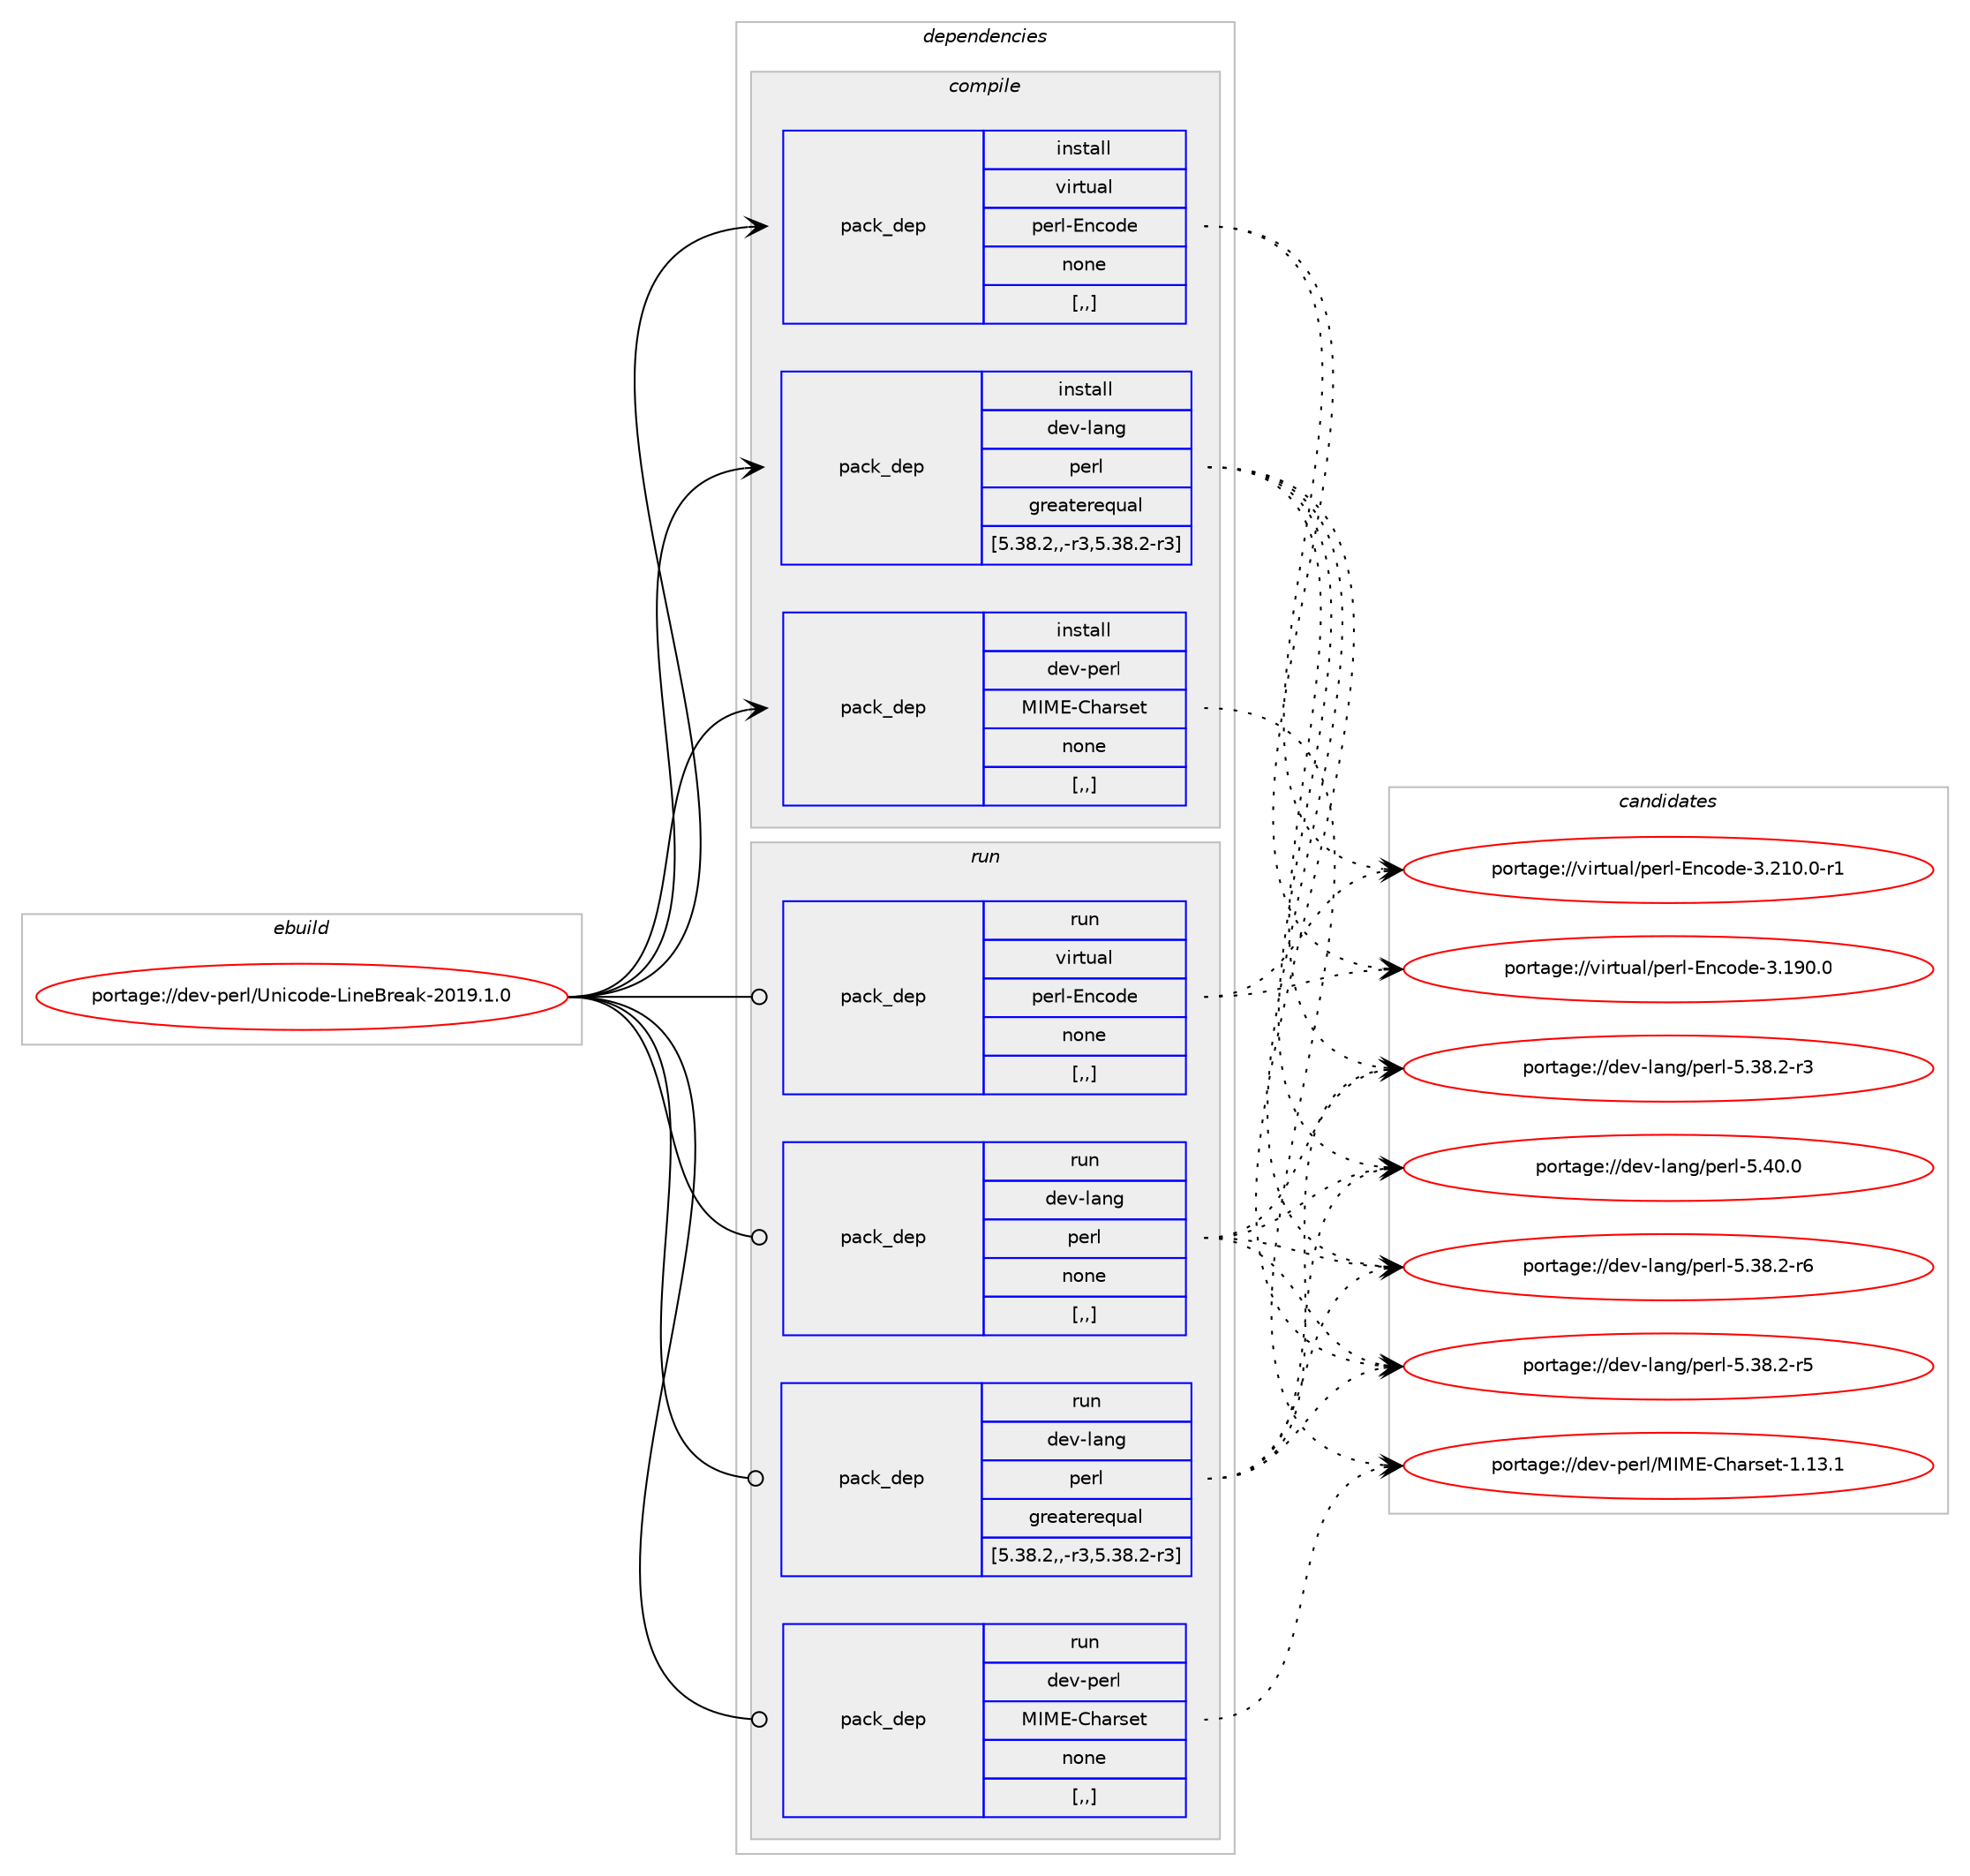 digraph prolog {

# *************
# Graph options
# *************

newrank=true;
concentrate=true;
compound=true;
graph [rankdir=LR,fontname=Helvetica,fontsize=10,ranksep=1.5];#, ranksep=2.5, nodesep=0.2];
edge  [arrowhead=vee];
node  [fontname=Helvetica,fontsize=10];

# **********
# The ebuild
# **********

subgraph cluster_leftcol {
color=gray;
rank=same;
label=<<i>ebuild</i>>;
id [label="portage://dev-perl/Unicode-LineBreak-2019.1.0", color=red, width=4, href="../dev-perl/Unicode-LineBreak-2019.1.0.svg"];
}

# ****************
# The dependencies
# ****************

subgraph cluster_midcol {
color=gray;
label=<<i>dependencies</i>>;
subgraph cluster_compile {
fillcolor="#eeeeee";
style=filled;
label=<<i>compile</i>>;
subgraph pack106526 {
dependency137540 [label=<<TABLE BORDER="0" CELLBORDER="1" CELLSPACING="0" CELLPADDING="4" WIDTH="220"><TR><TD ROWSPAN="6" CELLPADDING="30">pack_dep</TD></TR><TR><TD WIDTH="110">install</TD></TR><TR><TD>dev-lang</TD></TR><TR><TD>perl</TD></TR><TR><TD>greaterequal</TD></TR><TR><TD>[5.38.2,,-r3,5.38.2-r3]</TD></TR></TABLE>>, shape=none, color=blue];
}
id:e -> dependency137540:w [weight=20,style="solid",arrowhead="vee"];
subgraph pack106527 {
dependency137541 [label=<<TABLE BORDER="0" CELLBORDER="1" CELLSPACING="0" CELLPADDING="4" WIDTH="220"><TR><TD ROWSPAN="6" CELLPADDING="30">pack_dep</TD></TR><TR><TD WIDTH="110">install</TD></TR><TR><TD>dev-perl</TD></TR><TR><TD>MIME-Charset</TD></TR><TR><TD>none</TD></TR><TR><TD>[,,]</TD></TR></TABLE>>, shape=none, color=blue];
}
id:e -> dependency137541:w [weight=20,style="solid",arrowhead="vee"];
subgraph pack106528 {
dependency137542 [label=<<TABLE BORDER="0" CELLBORDER="1" CELLSPACING="0" CELLPADDING="4" WIDTH="220"><TR><TD ROWSPAN="6" CELLPADDING="30">pack_dep</TD></TR><TR><TD WIDTH="110">install</TD></TR><TR><TD>virtual</TD></TR><TR><TD>perl-Encode</TD></TR><TR><TD>none</TD></TR><TR><TD>[,,]</TD></TR></TABLE>>, shape=none, color=blue];
}
id:e -> dependency137542:w [weight=20,style="solid",arrowhead="vee"];
}
subgraph cluster_compileandrun {
fillcolor="#eeeeee";
style=filled;
label=<<i>compile and run</i>>;
}
subgraph cluster_run {
fillcolor="#eeeeee";
style=filled;
label=<<i>run</i>>;
subgraph pack106529 {
dependency137543 [label=<<TABLE BORDER="0" CELLBORDER="1" CELLSPACING="0" CELLPADDING="4" WIDTH="220"><TR><TD ROWSPAN="6" CELLPADDING="30">pack_dep</TD></TR><TR><TD WIDTH="110">run</TD></TR><TR><TD>dev-lang</TD></TR><TR><TD>perl</TD></TR><TR><TD>greaterequal</TD></TR><TR><TD>[5.38.2,,-r3,5.38.2-r3]</TD></TR></TABLE>>, shape=none, color=blue];
}
id:e -> dependency137543:w [weight=20,style="solid",arrowhead="odot"];
subgraph pack106530 {
dependency137544 [label=<<TABLE BORDER="0" CELLBORDER="1" CELLSPACING="0" CELLPADDING="4" WIDTH="220"><TR><TD ROWSPAN="6" CELLPADDING="30">pack_dep</TD></TR><TR><TD WIDTH="110">run</TD></TR><TR><TD>dev-lang</TD></TR><TR><TD>perl</TD></TR><TR><TD>none</TD></TR><TR><TD>[,,]</TD></TR></TABLE>>, shape=none, color=blue];
}
id:e -> dependency137544:w [weight=20,style="solid",arrowhead="odot"];
subgraph pack106531 {
dependency137545 [label=<<TABLE BORDER="0" CELLBORDER="1" CELLSPACING="0" CELLPADDING="4" WIDTH="220"><TR><TD ROWSPAN="6" CELLPADDING="30">pack_dep</TD></TR><TR><TD WIDTH="110">run</TD></TR><TR><TD>dev-perl</TD></TR><TR><TD>MIME-Charset</TD></TR><TR><TD>none</TD></TR><TR><TD>[,,]</TD></TR></TABLE>>, shape=none, color=blue];
}
id:e -> dependency137545:w [weight=20,style="solid",arrowhead="odot"];
subgraph pack106532 {
dependency137546 [label=<<TABLE BORDER="0" CELLBORDER="1" CELLSPACING="0" CELLPADDING="4" WIDTH="220"><TR><TD ROWSPAN="6" CELLPADDING="30">pack_dep</TD></TR><TR><TD WIDTH="110">run</TD></TR><TR><TD>virtual</TD></TR><TR><TD>perl-Encode</TD></TR><TR><TD>none</TD></TR><TR><TD>[,,]</TD></TR></TABLE>>, shape=none, color=blue];
}
id:e -> dependency137546:w [weight=20,style="solid",arrowhead="odot"];
}
}

# **************
# The candidates
# **************

subgraph cluster_choices {
rank=same;
color=gray;
label=<<i>candidates</i>>;

subgraph choice106526 {
color=black;
nodesep=1;
choice10010111845108971101034711210111410845534652484648 [label="portage://dev-lang/perl-5.40.0", color=red, width=4,href="../dev-lang/perl-5.40.0.svg"];
choice100101118451089711010347112101114108455346515646504511454 [label="portage://dev-lang/perl-5.38.2-r6", color=red, width=4,href="../dev-lang/perl-5.38.2-r6.svg"];
choice100101118451089711010347112101114108455346515646504511453 [label="portage://dev-lang/perl-5.38.2-r5", color=red, width=4,href="../dev-lang/perl-5.38.2-r5.svg"];
choice100101118451089711010347112101114108455346515646504511451 [label="portage://dev-lang/perl-5.38.2-r3", color=red, width=4,href="../dev-lang/perl-5.38.2-r3.svg"];
dependency137540:e -> choice10010111845108971101034711210111410845534652484648:w [style=dotted,weight="100"];
dependency137540:e -> choice100101118451089711010347112101114108455346515646504511454:w [style=dotted,weight="100"];
dependency137540:e -> choice100101118451089711010347112101114108455346515646504511453:w [style=dotted,weight="100"];
dependency137540:e -> choice100101118451089711010347112101114108455346515646504511451:w [style=dotted,weight="100"];
}
subgraph choice106527 {
color=black;
nodesep=1;
choice10010111845112101114108477773776945671049711411510111645494649514649 [label="portage://dev-perl/MIME-Charset-1.13.1", color=red, width=4,href="../dev-perl/MIME-Charset-1.13.1.svg"];
dependency137541:e -> choice10010111845112101114108477773776945671049711411510111645494649514649:w [style=dotted,weight="100"];
}
subgraph choice106528 {
color=black;
nodesep=1;
choice118105114116117971084711210111410845691109911110010145514650494846484511449 [label="portage://virtual/perl-Encode-3.210.0-r1", color=red, width=4,href="../virtual/perl-Encode-3.210.0-r1.svg"];
choice11810511411611797108471121011141084569110991111001014551464957484648 [label="portage://virtual/perl-Encode-3.190.0", color=red, width=4,href="../virtual/perl-Encode-3.190.0.svg"];
dependency137542:e -> choice118105114116117971084711210111410845691109911110010145514650494846484511449:w [style=dotted,weight="100"];
dependency137542:e -> choice11810511411611797108471121011141084569110991111001014551464957484648:w [style=dotted,weight="100"];
}
subgraph choice106529 {
color=black;
nodesep=1;
choice10010111845108971101034711210111410845534652484648 [label="portage://dev-lang/perl-5.40.0", color=red, width=4,href="../dev-lang/perl-5.40.0.svg"];
choice100101118451089711010347112101114108455346515646504511454 [label="portage://dev-lang/perl-5.38.2-r6", color=red, width=4,href="../dev-lang/perl-5.38.2-r6.svg"];
choice100101118451089711010347112101114108455346515646504511453 [label="portage://dev-lang/perl-5.38.2-r5", color=red, width=4,href="../dev-lang/perl-5.38.2-r5.svg"];
choice100101118451089711010347112101114108455346515646504511451 [label="portage://dev-lang/perl-5.38.2-r3", color=red, width=4,href="../dev-lang/perl-5.38.2-r3.svg"];
dependency137543:e -> choice10010111845108971101034711210111410845534652484648:w [style=dotted,weight="100"];
dependency137543:e -> choice100101118451089711010347112101114108455346515646504511454:w [style=dotted,weight="100"];
dependency137543:e -> choice100101118451089711010347112101114108455346515646504511453:w [style=dotted,weight="100"];
dependency137543:e -> choice100101118451089711010347112101114108455346515646504511451:w [style=dotted,weight="100"];
}
subgraph choice106530 {
color=black;
nodesep=1;
choice10010111845108971101034711210111410845534652484648 [label="portage://dev-lang/perl-5.40.0", color=red, width=4,href="../dev-lang/perl-5.40.0.svg"];
choice100101118451089711010347112101114108455346515646504511454 [label="portage://dev-lang/perl-5.38.2-r6", color=red, width=4,href="../dev-lang/perl-5.38.2-r6.svg"];
choice100101118451089711010347112101114108455346515646504511453 [label="portage://dev-lang/perl-5.38.2-r5", color=red, width=4,href="../dev-lang/perl-5.38.2-r5.svg"];
choice100101118451089711010347112101114108455346515646504511451 [label="portage://dev-lang/perl-5.38.2-r3", color=red, width=4,href="../dev-lang/perl-5.38.2-r3.svg"];
dependency137544:e -> choice10010111845108971101034711210111410845534652484648:w [style=dotted,weight="100"];
dependency137544:e -> choice100101118451089711010347112101114108455346515646504511454:w [style=dotted,weight="100"];
dependency137544:e -> choice100101118451089711010347112101114108455346515646504511453:w [style=dotted,weight="100"];
dependency137544:e -> choice100101118451089711010347112101114108455346515646504511451:w [style=dotted,weight="100"];
}
subgraph choice106531 {
color=black;
nodesep=1;
choice10010111845112101114108477773776945671049711411510111645494649514649 [label="portage://dev-perl/MIME-Charset-1.13.1", color=red, width=4,href="../dev-perl/MIME-Charset-1.13.1.svg"];
dependency137545:e -> choice10010111845112101114108477773776945671049711411510111645494649514649:w [style=dotted,weight="100"];
}
subgraph choice106532 {
color=black;
nodesep=1;
choice118105114116117971084711210111410845691109911110010145514650494846484511449 [label="portage://virtual/perl-Encode-3.210.0-r1", color=red, width=4,href="../virtual/perl-Encode-3.210.0-r1.svg"];
choice11810511411611797108471121011141084569110991111001014551464957484648 [label="portage://virtual/perl-Encode-3.190.0", color=red, width=4,href="../virtual/perl-Encode-3.190.0.svg"];
dependency137546:e -> choice118105114116117971084711210111410845691109911110010145514650494846484511449:w [style=dotted,weight="100"];
dependency137546:e -> choice11810511411611797108471121011141084569110991111001014551464957484648:w [style=dotted,weight="100"];
}
}

}
